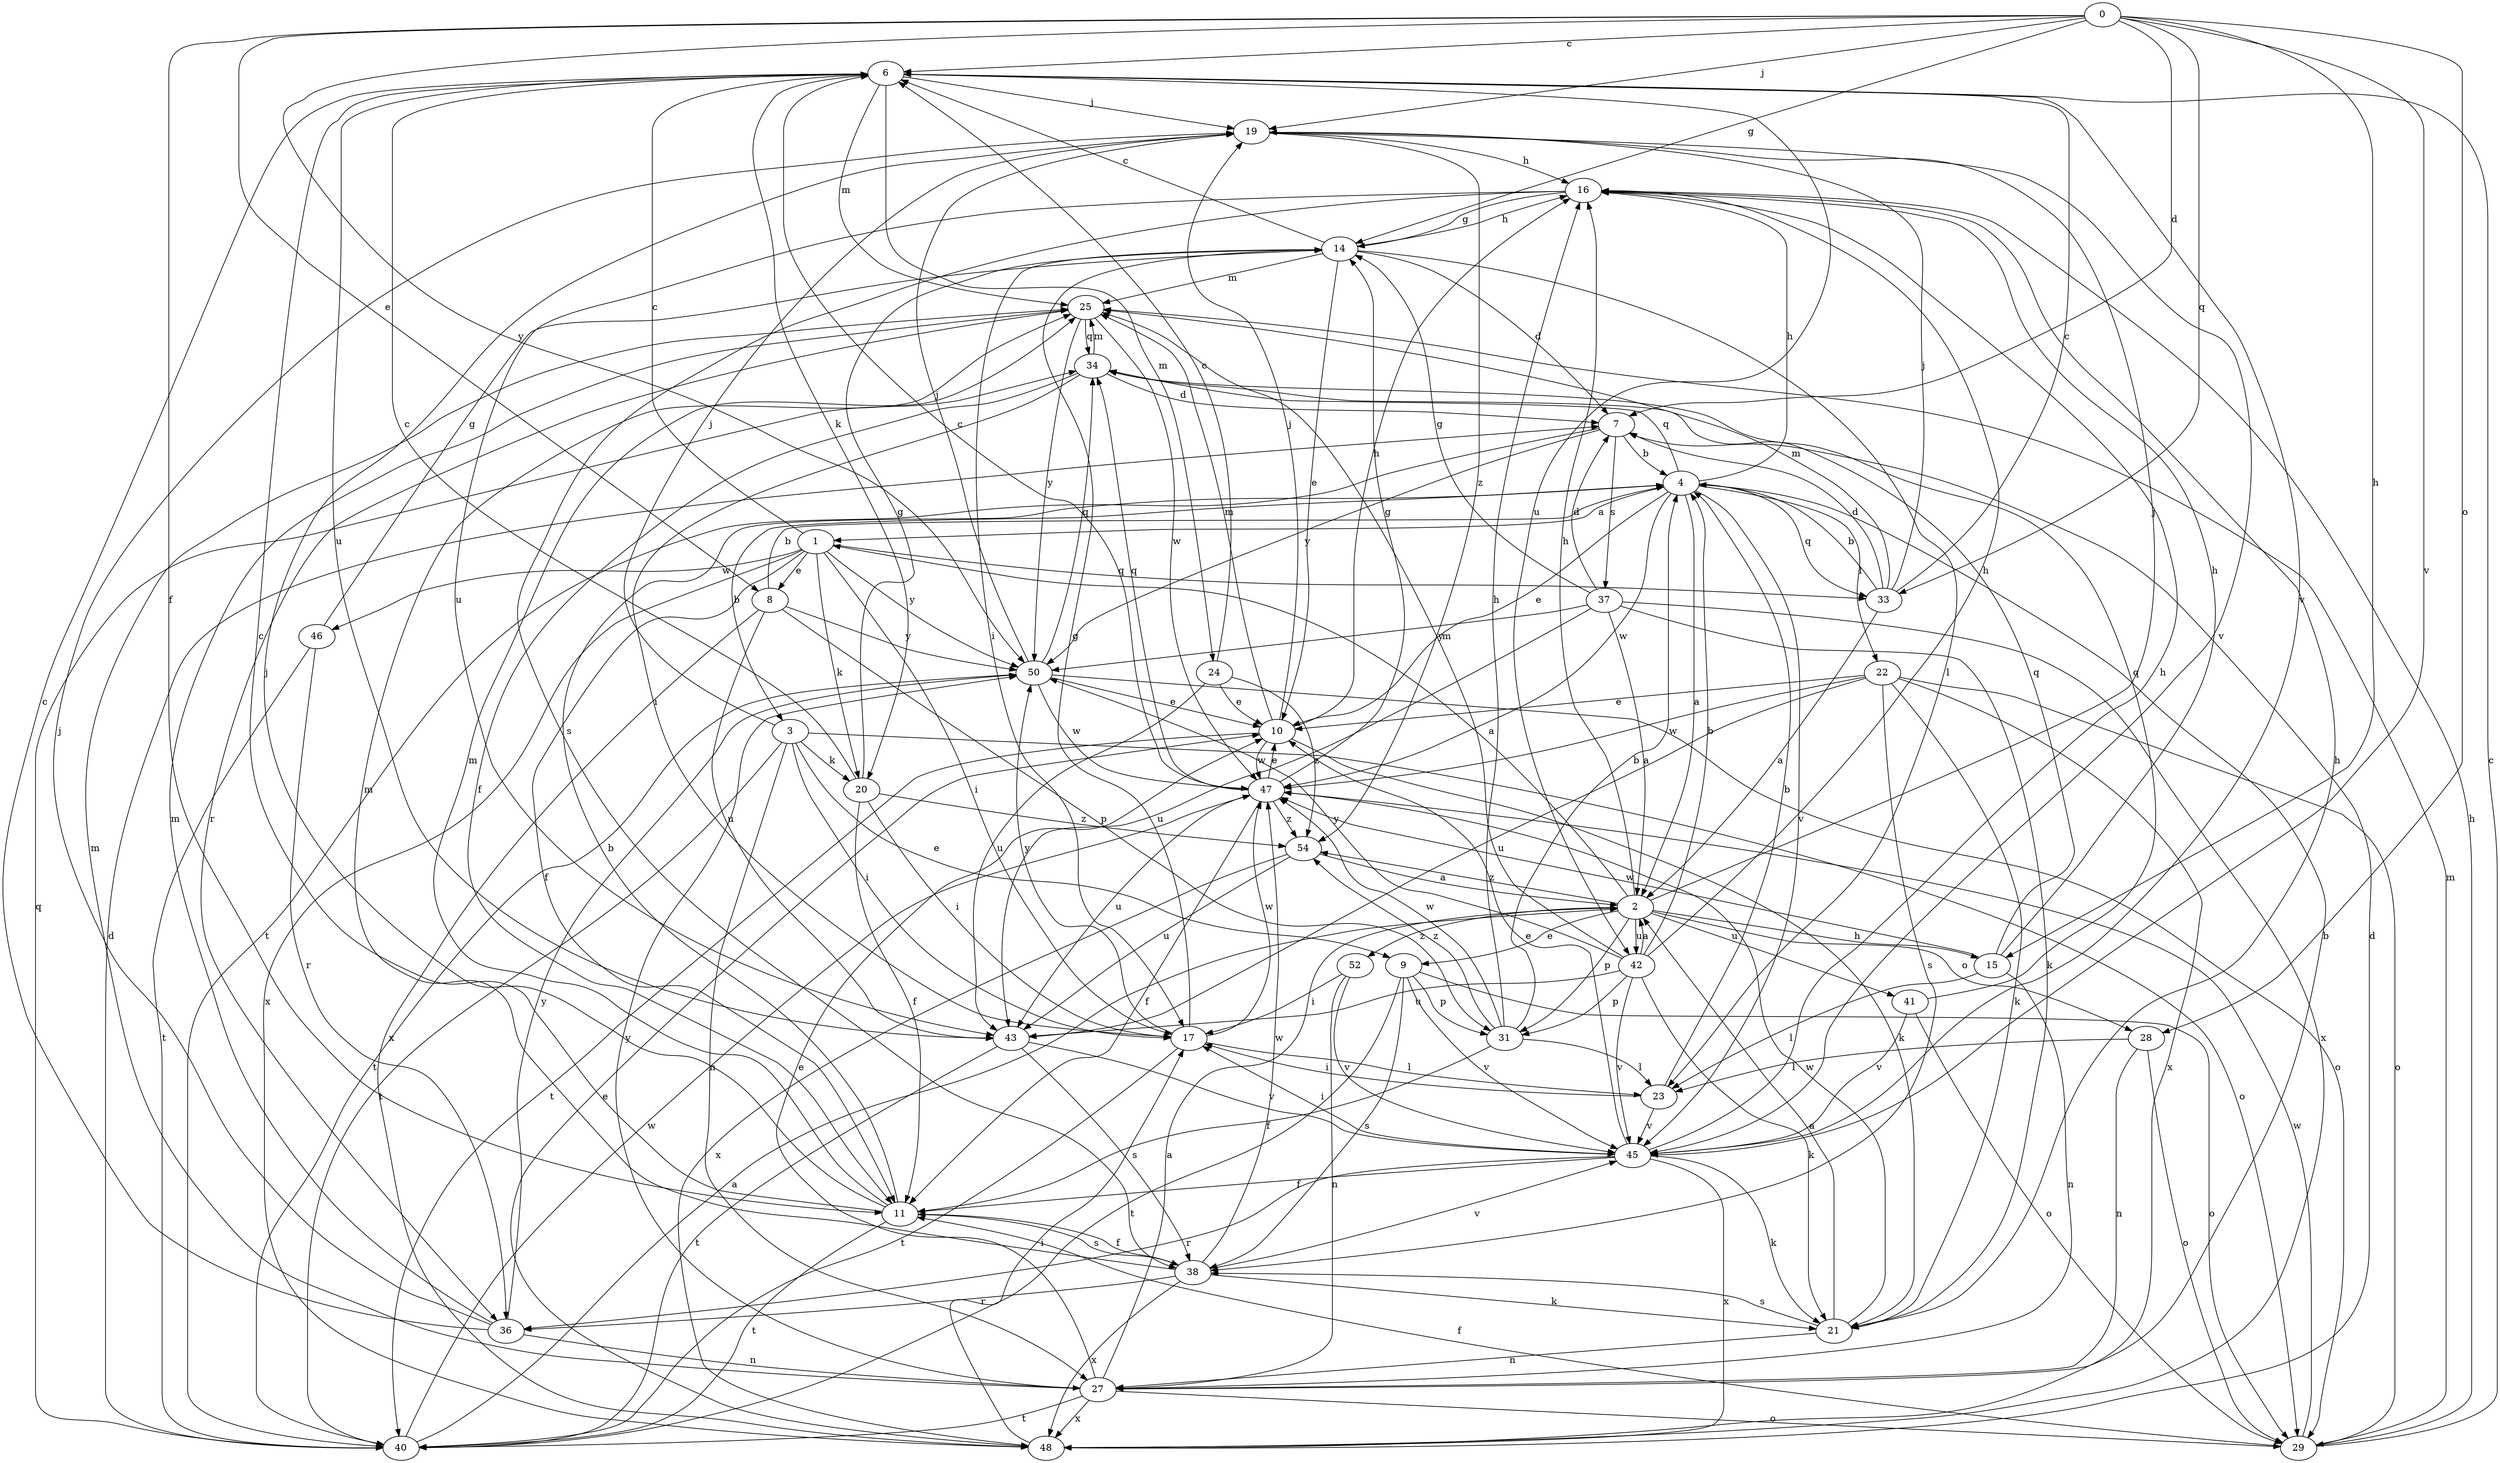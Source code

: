 strict digraph  {
0;
1;
2;
3;
4;
6;
7;
8;
9;
10;
11;
14;
15;
16;
17;
19;
20;
21;
22;
23;
24;
25;
27;
28;
29;
31;
33;
34;
36;
37;
38;
40;
41;
42;
43;
45;
46;
47;
48;
50;
52;
54;
0 -> 6  [label=c];
0 -> 7  [label=d];
0 -> 8  [label=e];
0 -> 11  [label=f];
0 -> 14  [label=g];
0 -> 15  [label=h];
0 -> 19  [label=j];
0 -> 28  [label=o];
0 -> 33  [label=q];
0 -> 45  [label=v];
0 -> 50  [label=y];
1 -> 6  [label=c];
1 -> 8  [label=e];
1 -> 11  [label=f];
1 -> 17  [label=i];
1 -> 20  [label=k];
1 -> 33  [label=q];
1 -> 46  [label=w];
1 -> 48  [label=x];
1 -> 50  [label=y];
2 -> 1  [label=a];
2 -> 9  [label=e];
2 -> 15  [label=h];
2 -> 16  [label=h];
2 -> 19  [label=j];
2 -> 28  [label=o];
2 -> 31  [label=p];
2 -> 41  [label=u];
2 -> 42  [label=u];
2 -> 52  [label=z];
2 -> 54  [label=z];
3 -> 9  [label=e];
3 -> 17  [label=i];
3 -> 19  [label=j];
3 -> 20  [label=k];
3 -> 27  [label=n];
3 -> 29  [label=o];
3 -> 40  [label=t];
4 -> 1  [label=a];
4 -> 2  [label=a];
4 -> 3  [label=b];
4 -> 10  [label=e];
4 -> 16  [label=h];
4 -> 22  [label=l];
4 -> 33  [label=q];
4 -> 34  [label=q];
4 -> 45  [label=v];
4 -> 47  [label=w];
6 -> 19  [label=j];
6 -> 20  [label=k];
6 -> 24  [label=m];
6 -> 25  [label=m];
6 -> 42  [label=u];
6 -> 43  [label=u];
6 -> 45  [label=v];
7 -> 4  [label=b];
7 -> 37  [label=s];
7 -> 40  [label=t];
7 -> 50  [label=y];
8 -> 4  [label=b];
8 -> 31  [label=p];
8 -> 43  [label=u];
8 -> 48  [label=x];
8 -> 50  [label=y];
9 -> 29  [label=o];
9 -> 31  [label=p];
9 -> 38  [label=s];
9 -> 40  [label=t];
9 -> 45  [label=v];
10 -> 16  [label=h];
10 -> 19  [label=j];
10 -> 21  [label=k];
10 -> 25  [label=m];
10 -> 40  [label=t];
10 -> 47  [label=w];
11 -> 4  [label=b];
11 -> 6  [label=c];
11 -> 19  [label=j];
11 -> 25  [label=m];
11 -> 38  [label=s];
11 -> 40  [label=t];
14 -> 6  [label=c];
14 -> 7  [label=d];
14 -> 10  [label=e];
14 -> 16  [label=h];
14 -> 17  [label=i];
14 -> 23  [label=l];
14 -> 25  [label=m];
15 -> 16  [label=h];
15 -> 23  [label=l];
15 -> 27  [label=n];
15 -> 34  [label=q];
15 -> 47  [label=w];
16 -> 14  [label=g];
16 -> 38  [label=s];
16 -> 43  [label=u];
17 -> 14  [label=g];
17 -> 23  [label=l];
17 -> 40  [label=t];
17 -> 47  [label=w];
17 -> 50  [label=y];
19 -> 16  [label=h];
19 -> 45  [label=v];
19 -> 54  [label=z];
20 -> 6  [label=c];
20 -> 11  [label=f];
20 -> 14  [label=g];
20 -> 17  [label=i];
20 -> 54  [label=z];
21 -> 2  [label=a];
21 -> 16  [label=h];
21 -> 27  [label=n];
21 -> 38  [label=s];
21 -> 47  [label=w];
22 -> 10  [label=e];
22 -> 21  [label=k];
22 -> 29  [label=o];
22 -> 38  [label=s];
22 -> 43  [label=u];
22 -> 47  [label=w];
22 -> 48  [label=x];
23 -> 4  [label=b];
23 -> 17  [label=i];
23 -> 45  [label=v];
24 -> 6  [label=c];
24 -> 10  [label=e];
24 -> 43  [label=u];
24 -> 54  [label=z];
25 -> 34  [label=q];
25 -> 36  [label=r];
25 -> 47  [label=w];
25 -> 50  [label=y];
27 -> 2  [label=a];
27 -> 4  [label=b];
27 -> 10  [label=e];
27 -> 25  [label=m];
27 -> 29  [label=o];
27 -> 40  [label=t];
27 -> 48  [label=x];
27 -> 50  [label=y];
28 -> 23  [label=l];
28 -> 27  [label=n];
28 -> 29  [label=o];
29 -> 6  [label=c];
29 -> 11  [label=f];
29 -> 16  [label=h];
29 -> 25  [label=m];
29 -> 47  [label=w];
31 -> 4  [label=b];
31 -> 11  [label=f];
31 -> 16  [label=h];
31 -> 23  [label=l];
31 -> 47  [label=w];
31 -> 54  [label=z];
33 -> 2  [label=a];
33 -> 4  [label=b];
33 -> 6  [label=c];
33 -> 7  [label=d];
33 -> 19  [label=j];
33 -> 25  [label=m];
34 -> 7  [label=d];
34 -> 11  [label=f];
34 -> 17  [label=i];
34 -> 25  [label=m];
36 -> 6  [label=c];
36 -> 19  [label=j];
36 -> 25  [label=m];
36 -> 27  [label=n];
36 -> 50  [label=y];
37 -> 2  [label=a];
37 -> 7  [label=d];
37 -> 14  [label=g];
37 -> 21  [label=k];
37 -> 43  [label=u];
37 -> 48  [label=x];
37 -> 50  [label=y];
38 -> 11  [label=f];
38 -> 21  [label=k];
38 -> 25  [label=m];
38 -> 36  [label=r];
38 -> 45  [label=v];
38 -> 47  [label=w];
38 -> 48  [label=x];
40 -> 2  [label=a];
40 -> 7  [label=d];
40 -> 34  [label=q];
40 -> 47  [label=w];
41 -> 29  [label=o];
41 -> 34  [label=q];
41 -> 45  [label=v];
42 -> 2  [label=a];
42 -> 4  [label=b];
42 -> 16  [label=h];
42 -> 21  [label=k];
42 -> 25  [label=m];
42 -> 31  [label=p];
42 -> 43  [label=u];
42 -> 45  [label=v];
42 -> 50  [label=y];
43 -> 38  [label=s];
43 -> 40  [label=t];
43 -> 45  [label=v];
45 -> 10  [label=e];
45 -> 11  [label=f];
45 -> 16  [label=h];
45 -> 17  [label=i];
45 -> 21  [label=k];
45 -> 36  [label=r];
45 -> 48  [label=x];
46 -> 14  [label=g];
46 -> 36  [label=r];
46 -> 40  [label=t];
47 -> 6  [label=c];
47 -> 10  [label=e];
47 -> 11  [label=f];
47 -> 14  [label=g];
47 -> 34  [label=q];
47 -> 43  [label=u];
47 -> 54  [label=z];
48 -> 7  [label=d];
48 -> 10  [label=e];
48 -> 17  [label=i];
50 -> 10  [label=e];
50 -> 19  [label=j];
50 -> 29  [label=o];
50 -> 34  [label=q];
50 -> 40  [label=t];
50 -> 47  [label=w];
52 -> 17  [label=i];
52 -> 27  [label=n];
52 -> 45  [label=v];
54 -> 2  [label=a];
54 -> 43  [label=u];
54 -> 48  [label=x];
}
